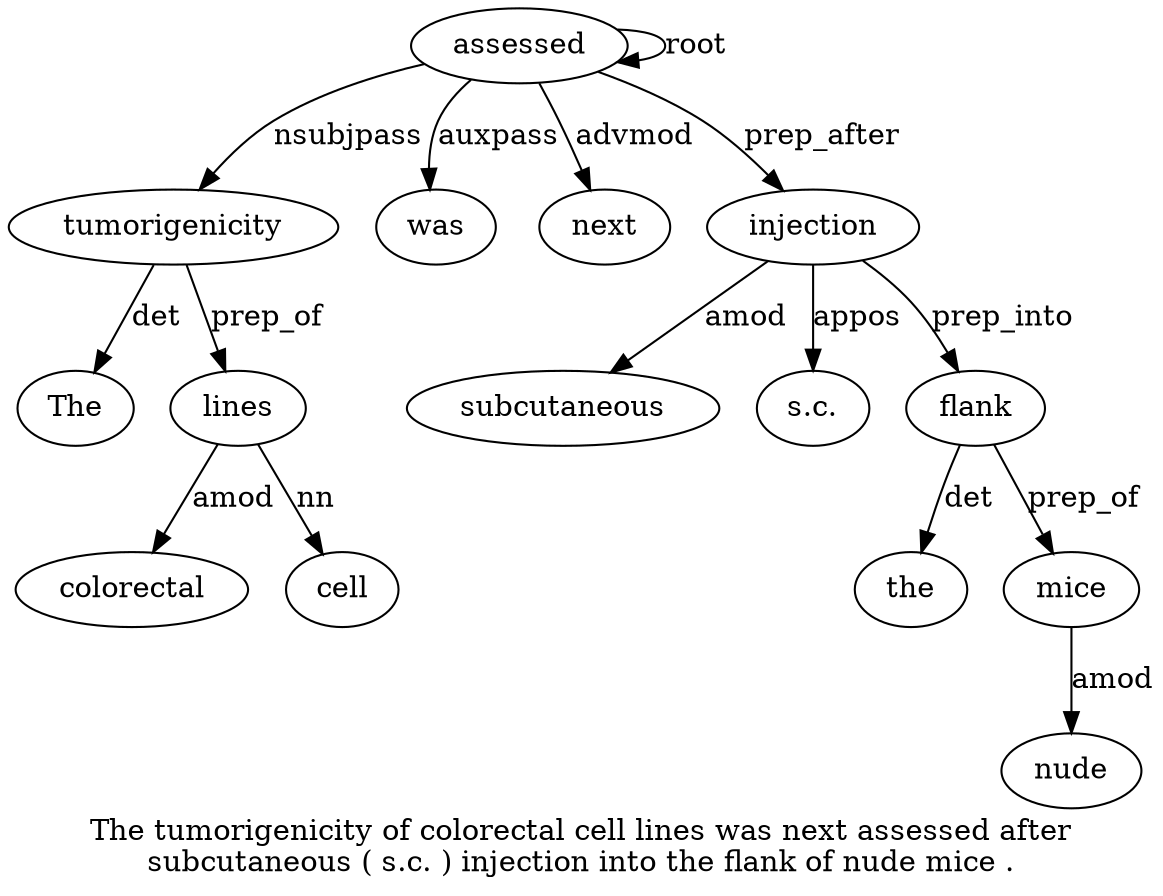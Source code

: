 digraph "The tumorigenicity of colorectal cell lines was next assessed after subcutaneous ( s.c. ) injection into the flank of nude mice ." {
label="The tumorigenicity of colorectal cell lines was next assessed after
subcutaneous ( s.c. ) injection into the flank of nude mice .";
tumorigenicity2 [style=filled, fillcolor=white, label=tumorigenicity];
The1 [style=filled, fillcolor=white, label=The];
tumorigenicity2 -> The1  [label=det];
assessed9 [style=filled, fillcolor=white, label=assessed];
assessed9 -> tumorigenicity2  [label=nsubjpass];
lines6 [style=filled, fillcolor=white, label=lines];
colorectal4 [style=filled, fillcolor=white, label=colorectal];
lines6 -> colorectal4  [label=amod];
cell5 [style=filled, fillcolor=white, label=cell];
lines6 -> cell5  [label=nn];
tumorigenicity2 -> lines6  [label=prep_of];
was7 [style=filled, fillcolor=white, label=was];
assessed9 -> was7  [label=auxpass];
next8 [style=filled, fillcolor=white, label=next];
assessed9 -> next8  [label=advmod];
assessed9 -> assessed9  [label=root];
injection15 [style=filled, fillcolor=white, label=injection];
subcutaneous11 [style=filled, fillcolor=white, label=subcutaneous];
injection15 -> subcutaneous11  [label=amod];
"s.c.13" [style=filled, fillcolor=white, label="s.c."];
injection15 -> "s.c.13"  [label=appos];
assessed9 -> injection15  [label=prep_after];
flank18 [style=filled, fillcolor=white, label=flank];
the17 [style=filled, fillcolor=white, label=the];
flank18 -> the17  [label=det];
injection15 -> flank18  [label=prep_into];
mice21 [style=filled, fillcolor=white, label=mice];
nude20 [style=filled, fillcolor=white, label=nude];
mice21 -> nude20  [label=amod];
flank18 -> mice21  [label=prep_of];
}
